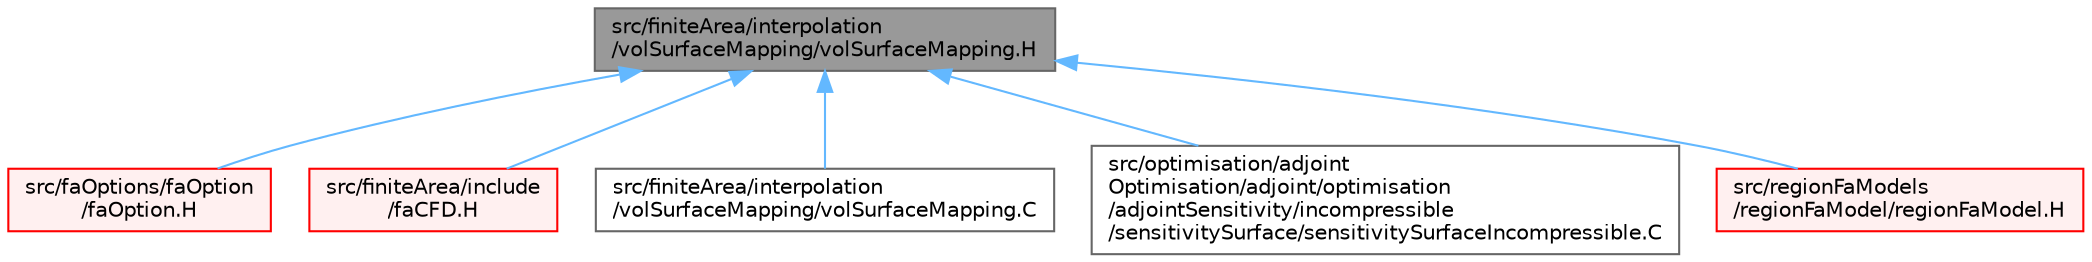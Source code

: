 digraph "src/finiteArea/interpolation/volSurfaceMapping/volSurfaceMapping.H"
{
 // LATEX_PDF_SIZE
  bgcolor="transparent";
  edge [fontname=Helvetica,fontsize=10,labelfontname=Helvetica,labelfontsize=10];
  node [fontname=Helvetica,fontsize=10,shape=box,height=0.2,width=0.4];
  Node1 [id="Node000001",label="src/finiteArea/interpolation\l/volSurfaceMapping/volSurfaceMapping.H",height=0.2,width=0.4,color="gray40", fillcolor="grey60", style="filled", fontcolor="black",tooltip=" "];
  Node1 -> Node2 [id="edge1_Node000001_Node000002",dir="back",color="steelblue1",style="solid",tooltip=" "];
  Node2 [id="Node000002",label="src/faOptions/faOption\l/faOption.H",height=0.2,width=0.4,color="red", fillcolor="#FFF0F0", style="filled",URL="$faOption_8H.html",tooltip=" "];
  Node1 -> Node56 [id="edge2_Node000001_Node000056",dir="back",color="steelblue1",style="solid",tooltip=" "];
  Node56 [id="Node000056",label="src/finiteArea/include\l/faCFD.H",height=0.2,width=0.4,color="red", fillcolor="#FFF0F0", style="filled",URL="$faCFD_8H.html",tooltip=" "];
  Node1 -> Node69 [id="edge3_Node000001_Node000069",dir="back",color="steelblue1",style="solid",tooltip=" "];
  Node69 [id="Node000069",label="src/finiteArea/interpolation\l/volSurfaceMapping/volSurfaceMapping.C",height=0.2,width=0.4,color="grey40", fillcolor="white", style="filled",URL="$volSurfaceMapping_8C.html",tooltip=" "];
  Node1 -> Node70 [id="edge4_Node000001_Node000070",dir="back",color="steelblue1",style="solid",tooltip=" "];
  Node70 [id="Node000070",label="src/optimisation/adjoint\lOptimisation/adjoint/optimisation\l/adjointSensitivity/incompressible\l/sensitivitySurface/sensitivitySurfaceIncompressible.C",height=0.2,width=0.4,color="grey40", fillcolor="white", style="filled",URL="$sensitivitySurfaceIncompressible_8C.html",tooltip=" "];
  Node1 -> Node71 [id="edge5_Node000001_Node000071",dir="back",color="steelblue1",style="solid",tooltip=" "];
  Node71 [id="Node000071",label="src/regionFaModels\l/regionFaModel/regionFaModel.H",height=0.2,width=0.4,color="red", fillcolor="#FFF0F0", style="filled",URL="$regionFaModel_8H.html",tooltip=" "];
}
